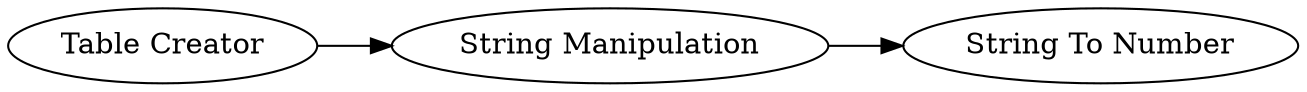 digraph {
	35 -> 36
	36 -> 38
	38 [label="String To Number"]
	36 [label="String Manipulation"]
	35 [label="Table Creator"]
	rankdir=LR
}
